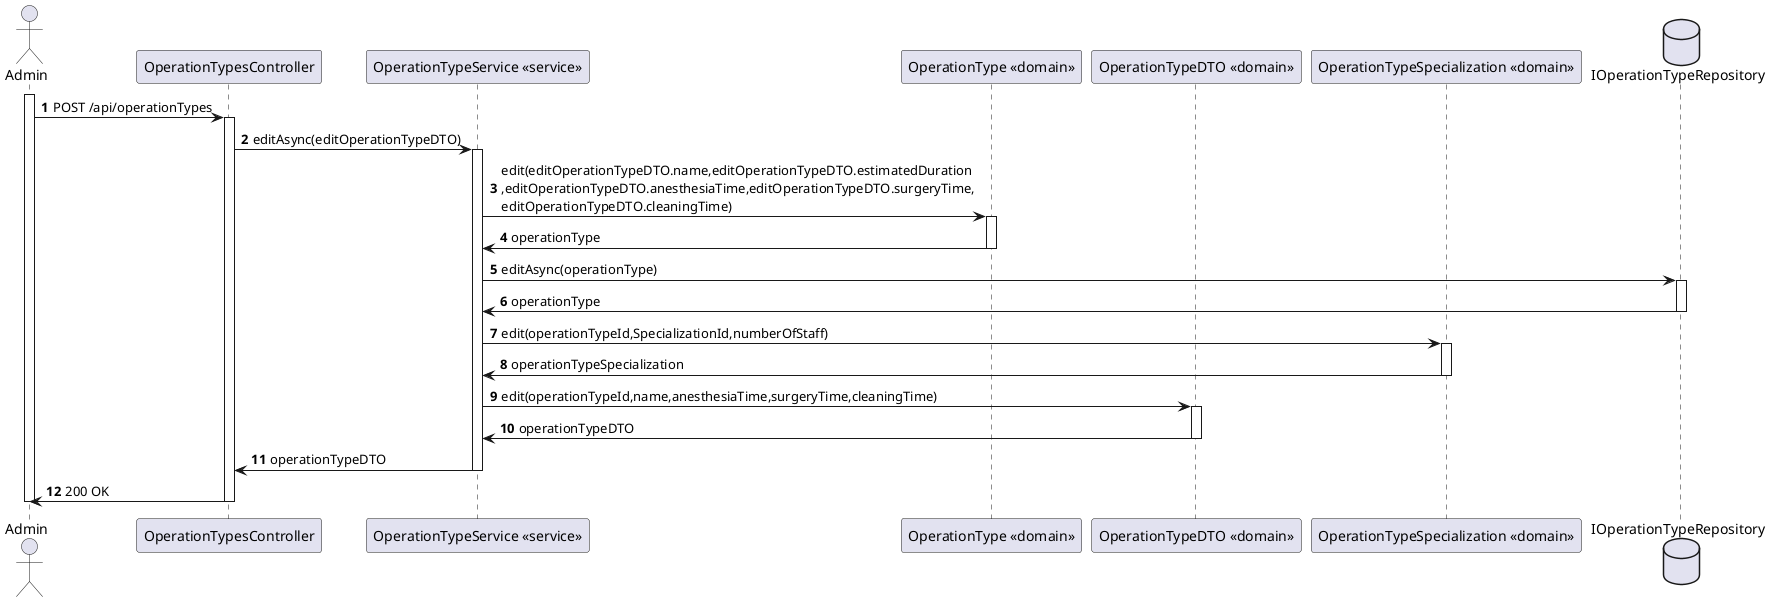 @startuml 
autonumber
actor Admin as "Admin"
participant CTRL as "OperationTypesController"
participant SERVICE as "OperationTypeService <<service>>"
participant OperationType as "OperationType <<domain>>"
participant OperationTypeDTO as "OperationTypeDTO <<domain>>"
participant OperationTypeSpecialization as "OperationTypeSpecialization <<domain>>"
database IOperationTypeRepository as "IOperationTypeRepository"

activate Admin

Admin -> CTRL : POST /api/operationTypes
activate CTRL

CTRL -> SERVICE : editAsync(editOperationTypeDTO)
activate SERVICE

SERVICE -> OperationType : edit(editOperationTypeDTO.name,editOperationTypeDTO.estimatedDuration\n,editOperationTypeDTO.anesthesiaTime,editOperationTypeDTO.surgeryTime,\neditOperationTypeDTO.cleaningTime)

activate OperationType

OperationType -> SERVICE : operationType

deactivate OperationType

SERVICE -> IOperationTypeRepository : editAsync(operationType)

activate IOperationTypeRepository

IOperationTypeRepository -> SERVICE : operationType

deactivate IOperationTypeRepository

SERVICE -> OperationTypeSpecialization : edit(operationTypeId,SpecializationId,numberOfStaff)

activate OperationTypeSpecialization 

OperationTypeSpecialization -> SERVICE : operationTypeSpecialization

deactivate OperationTypeSpecialization

SERVICE -> OperationTypeDTO : edit(operationTypeId,name,anesthesiaTime,surgeryTime,cleaningTime)

activate OperationTypeDTO

OperationTypeDTO -> SERVICE : operationTypeDTO

deactivate OperationTypeDTO

SERVICE -> CTRL : operationTypeDTO

deactivate SERVICE 

CTRL -> Admin : 200 OK

deactivate CTRL 

deactivate Admin
@enduml